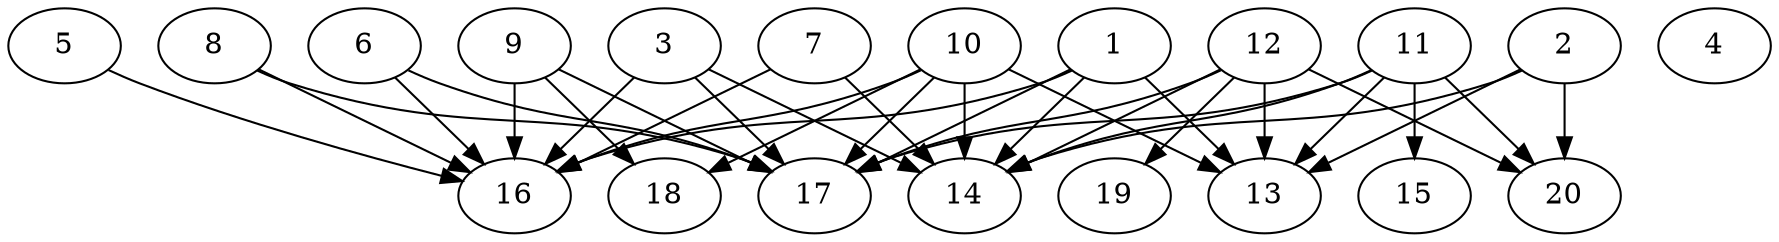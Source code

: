 // DAG automatically generated by daggen at Wed Jul 24 21:20:53 2019
// ./daggen --dot -n 20 --ccr 0.3 --fat 0.8 --regular 0.5 --density 0.7 --mindata 5242880 --maxdata 52428800 
digraph G {
  1 [size="98085547", alpha="0.17", expect_size="29425664"] 
  1 -> 13 [size ="29425664"]
  1 -> 14 [size ="29425664"]
  1 -> 16 [size ="29425664"]
  1 -> 17 [size ="29425664"]
  2 [size="70959787", alpha="0.07", expect_size="21287936"] 
  2 -> 13 [size ="21287936"]
  2 -> 14 [size ="21287936"]
  2 -> 20 [size ="21287936"]
  3 [size="46148267", alpha="0.02", expect_size="13844480"] 
  3 -> 14 [size ="13844480"]
  3 -> 16 [size ="13844480"]
  3 -> 17 [size ="13844480"]
  4 [size="104915627", alpha="0.17", expect_size="31474688"] 
  5 [size="64494933", alpha="0.12", expect_size="19348480"] 
  5 -> 16 [size ="19348480"]
  6 [size="25047040", alpha="0.09", expect_size="7514112"] 
  6 -> 16 [size ="7514112"]
  6 -> 17 [size ="7514112"]
  7 [size="61525333", alpha="0.07", expect_size="18457600"] 
  7 -> 14 [size ="18457600"]
  7 -> 16 [size ="18457600"]
  8 [size="85360640", alpha="0.06", expect_size="25608192"] 
  8 -> 16 [size ="25608192"]
  8 -> 17 [size ="25608192"]
  9 [size="169536853", alpha="0.01", expect_size="50861056"] 
  9 -> 16 [size ="50861056"]
  9 -> 17 [size ="50861056"]
  9 -> 18 [size ="50861056"]
  10 [size="132096000", alpha="0.16", expect_size="39628800"] 
  10 -> 13 [size ="39628800"]
  10 -> 14 [size ="39628800"]
  10 -> 16 [size ="39628800"]
  10 -> 17 [size ="39628800"]
  10 -> 18 [size ="39628800"]
  11 [size="115896320", alpha="0.10", expect_size="34768896"] 
  11 -> 13 [size ="34768896"]
  11 -> 14 [size ="34768896"]
  11 -> 15 [size ="34768896"]
  11 -> 17 [size ="34768896"]
  11 -> 20 [size ="34768896"]
  12 [size="94675627", alpha="0.08", expect_size="28402688"] 
  12 -> 13 [size ="28402688"]
  12 -> 14 [size ="28402688"]
  12 -> 17 [size ="28402688"]
  12 -> 19 [size ="28402688"]
  12 -> 20 [size ="28402688"]
  13 [size="152036693", alpha="0.14", expect_size="45611008"] 
  14 [size="169615360", alpha="0.05", expect_size="50884608"] 
  15 [size="148022613", alpha="0.10", expect_size="44406784"] 
  16 [size="84469760", alpha="0.20", expect_size="25340928"] 
  17 [size="157050880", alpha="0.16", expect_size="47115264"] 
  18 [size="54787413", alpha="0.19", expect_size="16436224"] 
  19 [size="103830187", alpha="0.14", expect_size="31149056"] 
  20 [size="114520747", alpha="0.06", expect_size="34356224"] 
}
